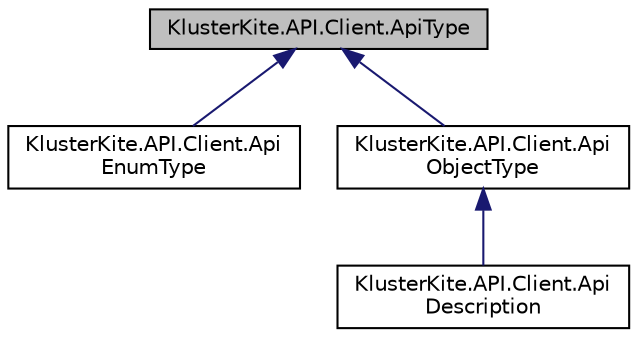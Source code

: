 digraph "KlusterKite.API.Client.ApiType"
{
  edge [fontname="Helvetica",fontsize="10",labelfontname="Helvetica",labelfontsize="10"];
  node [fontname="Helvetica",fontsize="10",shape=record];
  Node0 [label="KlusterKite.API.Client.ApiType",height=0.2,width=0.4,color="black", fillcolor="grey75", style="filled", fontcolor="black"];
  Node0 -> Node1 [dir="back",color="midnightblue",fontsize="10",style="solid",fontname="Helvetica"];
  Node1 [label="KlusterKite.API.Client.Api\lEnumType",height=0.2,width=0.4,color="black", fillcolor="white", style="filled",URL="$class_kluster_kite_1_1_a_p_i_1_1_client_1_1_api_enum_type.html",tooltip="The api provided type of enum value "];
  Node0 -> Node2 [dir="back",color="midnightblue",fontsize="10",style="solid",fontname="Helvetica"];
  Node2 [label="KlusterKite.API.Client.Api\lObjectType",height=0.2,width=0.4,color="black", fillcolor="white", style="filled",URL="$class_kluster_kite_1_1_a_p_i_1_1_client_1_1_api_object_type.html",tooltip="The api provided type of object with fields "];
  Node2 -> Node3 [dir="back",color="midnightblue",fontsize="10",style="solid",fontname="Helvetica"];
  Node3 [label="KlusterKite.API.Client.Api\lDescription",height=0.2,width=0.4,color="black", fillcolor="white", style="filled",URL="$class_kluster_kite_1_1_a_p_i_1_1_client_1_1_api_description.html",tooltip="The generic provided api description "];
}
